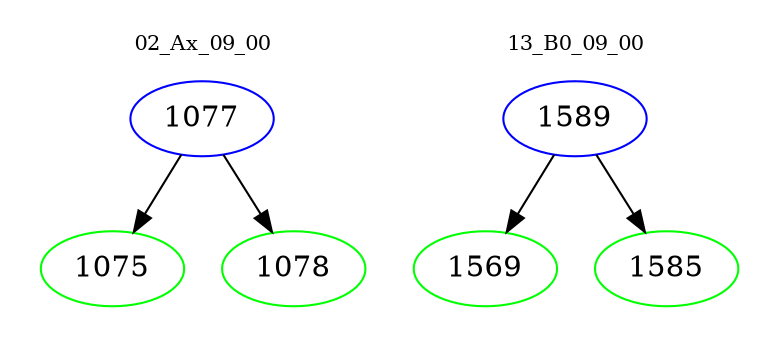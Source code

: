 digraph{
subgraph cluster_0 {
color = white
label = "02_Ax_09_00";
fontsize=10;
T0_1077 [label="1077", color="blue"]
T0_1077 -> T0_1075 [color="black"]
T0_1075 [label="1075", color="green"]
T0_1077 -> T0_1078 [color="black"]
T0_1078 [label="1078", color="green"]
}
subgraph cluster_1 {
color = white
label = "13_B0_09_00";
fontsize=10;
T1_1589 [label="1589", color="blue"]
T1_1589 -> T1_1569 [color="black"]
T1_1569 [label="1569", color="green"]
T1_1589 -> T1_1585 [color="black"]
T1_1585 [label="1585", color="green"]
}
}
